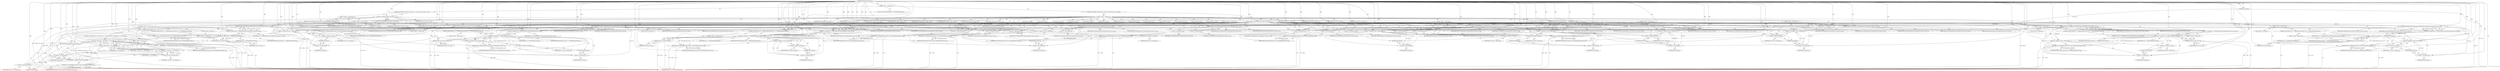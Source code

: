 digraph "TIFFReadDirEntryFloat" {  
"80151" [label = <(METHOD,TIFFReadDirEntryFloat)<SUB>959</SUB>> ]
"80152" [label = <(PARAM,TIFF *tif)<SUB>960</SUB>> ]
"80153" [label = <(PARAM,TIFFDirEntry *direntry)<SUB>960</SUB>> ]
"80154" [label = <(PARAM,float *value)<SUB>960</SUB>> ]
"80155" [label = <(BLOCK,&lt;empty&gt;,&lt;empty&gt;)<SUB>961</SUB>> ]
"80156" [label = <(LOCAL,enum TIFFReadDirEntryErr err: TIFFReadDirEntryErr)<SUB>962</SUB>> ]
"80157" [label = <(CONTROL_STRUCTURE,if (direntry-&gt;tdir_count != 1),if (direntry-&gt;tdir_count != 1))<SUB>963</SUB>> ]
"80158" [label = <(&lt;operator&gt;.notEquals,direntry-&gt;tdir_count != 1)<SUB>963</SUB>> ]
"80159" [label = <(&lt;operator&gt;.indirectFieldAccess,direntry-&gt;tdir_count)<SUB>963</SUB>> ]
"80160" [label = <(IDENTIFIER,direntry,direntry-&gt;tdir_count != 1)<SUB>963</SUB>> ]
"80161" [label = <(FIELD_IDENTIFIER,tdir_count,tdir_count)<SUB>963</SUB>> ]
"80162" [label = <(LITERAL,1,direntry-&gt;tdir_count != 1)<SUB>963</SUB>> ]
"80163" [label = <(BLOCK,&lt;empty&gt;,&lt;empty&gt;)<SUB>964</SUB>> ]
"80164" [label = <(RETURN,return (TIFFReadDirEntryErrCount);,return (TIFFReadDirEntryErrCount);)<SUB>964</SUB>> ]
"80165" [label = <(IDENTIFIER,TIFFReadDirEntryErrCount,return (TIFFReadDirEntryErrCount);)<SUB>964</SUB>> ]
"80166" [label = <(CONTROL_STRUCTURE,switch(direntry-&gt;tdir_type),switch(direntry-&gt;tdir_type))<SUB>965</SUB>> ]
"80167" [label = <(&lt;operator&gt;.indirectFieldAccess,direntry-&gt;tdir_type)<SUB>965</SUB>> ]
"80168" [label = <(IDENTIFIER,direntry,switch(direntry-&gt;tdir_type))<SUB>965</SUB>> ]
"80169" [label = <(FIELD_IDENTIFIER,tdir_type,tdir_type)<SUB>965</SUB>> ]
"80170" [label = <(BLOCK,&lt;empty&gt;,&lt;empty&gt;)<SUB>966</SUB>> ]
"80171" [label = <(JUMP_TARGET,case)<SUB>967</SUB>> ]
"80172" [label = <(IDENTIFIER,TIFF_BYTE,&lt;empty&gt;)<SUB>967</SUB>> ]
"80173" [label = <(BLOCK,&lt;empty&gt;,&lt;empty&gt;)<SUB>968</SUB>> ]
"80174" [label = <(LOCAL,uint8_t m: uint8_t)<SUB>969</SUB>> ]
"80175" [label = <(TIFFReadDirEntryCheckedByte,TIFFReadDirEntryCheckedByte(tif, direntry, &amp;m))<SUB>970</SUB>> ]
"80176" [label = <(IDENTIFIER,tif,TIFFReadDirEntryCheckedByte(tif, direntry, &amp;m))<SUB>970</SUB>> ]
"80177" [label = <(IDENTIFIER,direntry,TIFFReadDirEntryCheckedByte(tif, direntry, &amp;m))<SUB>970</SUB>> ]
"80178" [label = <(&lt;operator&gt;.addressOf,&amp;m)<SUB>970</SUB>> ]
"80179" [label = <(IDENTIFIER,m,TIFFReadDirEntryCheckedByte(tif, direntry, &amp;m))<SUB>970</SUB>> ]
"80180" [label = <(&lt;operator&gt;.assignment,*value = (float)m)<SUB>971</SUB>> ]
"80181" [label = <(&lt;operator&gt;.indirection,*value)<SUB>971</SUB>> ]
"80182" [label = <(IDENTIFIER,value,*value = (float)m)<SUB>971</SUB>> ]
"80183" [label = <(&lt;operator&gt;.cast,(float)m)<SUB>971</SUB>> ]
"80184" [label = <(UNKNOWN,float,float)<SUB>971</SUB>> ]
"80185" [label = <(IDENTIFIER,m,(float)m)<SUB>971</SUB>> ]
"80186" [label = <(RETURN,return (TIFFReadDirEntryErrOk);,return (TIFFReadDirEntryErrOk);)<SUB>972</SUB>> ]
"80187" [label = <(IDENTIFIER,TIFFReadDirEntryErrOk,return (TIFFReadDirEntryErrOk);)<SUB>972</SUB>> ]
"80188" [label = <(JUMP_TARGET,case)<SUB>974</SUB>> ]
"80189" [label = <(IDENTIFIER,TIFF_SBYTE,&lt;empty&gt;)<SUB>974</SUB>> ]
"80190" [label = <(BLOCK,&lt;empty&gt;,&lt;empty&gt;)<SUB>975</SUB>> ]
"80191" [label = <(LOCAL,int8_t m: int8_t)<SUB>976</SUB>> ]
"80192" [label = <(TIFFReadDirEntryCheckedSbyte,TIFFReadDirEntryCheckedSbyte(tif, direntry, &amp;m))<SUB>977</SUB>> ]
"80193" [label = <(IDENTIFIER,tif,TIFFReadDirEntryCheckedSbyte(tif, direntry, &amp;m))<SUB>977</SUB>> ]
"80194" [label = <(IDENTIFIER,direntry,TIFFReadDirEntryCheckedSbyte(tif, direntry, &amp;m))<SUB>977</SUB>> ]
"80195" [label = <(&lt;operator&gt;.addressOf,&amp;m)<SUB>977</SUB>> ]
"80196" [label = <(IDENTIFIER,m,TIFFReadDirEntryCheckedSbyte(tif, direntry, &amp;m))<SUB>977</SUB>> ]
"80197" [label = <(&lt;operator&gt;.assignment,*value = (float)m)<SUB>978</SUB>> ]
"80198" [label = <(&lt;operator&gt;.indirection,*value)<SUB>978</SUB>> ]
"80199" [label = <(IDENTIFIER,value,*value = (float)m)<SUB>978</SUB>> ]
"80200" [label = <(&lt;operator&gt;.cast,(float)m)<SUB>978</SUB>> ]
"80201" [label = <(UNKNOWN,float,float)<SUB>978</SUB>> ]
"80202" [label = <(IDENTIFIER,m,(float)m)<SUB>978</SUB>> ]
"80203" [label = <(RETURN,return (TIFFReadDirEntryErrOk);,return (TIFFReadDirEntryErrOk);)<SUB>979</SUB>> ]
"80204" [label = <(IDENTIFIER,TIFFReadDirEntryErrOk,return (TIFFReadDirEntryErrOk);)<SUB>979</SUB>> ]
"80205" [label = <(JUMP_TARGET,case)<SUB>981</SUB>> ]
"80206" [label = <(IDENTIFIER,TIFF_SHORT,&lt;empty&gt;)<SUB>981</SUB>> ]
"80207" [label = <(BLOCK,&lt;empty&gt;,&lt;empty&gt;)<SUB>982</SUB>> ]
"80208" [label = <(LOCAL,uint16_t m: uint16_t)<SUB>983</SUB>> ]
"80209" [label = <(TIFFReadDirEntryCheckedShort,TIFFReadDirEntryCheckedShort(tif, direntry, &amp;m))<SUB>984</SUB>> ]
"80210" [label = <(IDENTIFIER,tif,TIFFReadDirEntryCheckedShort(tif, direntry, &amp;m))<SUB>984</SUB>> ]
"80211" [label = <(IDENTIFIER,direntry,TIFFReadDirEntryCheckedShort(tif, direntry, &amp;m))<SUB>984</SUB>> ]
"80212" [label = <(&lt;operator&gt;.addressOf,&amp;m)<SUB>984</SUB>> ]
"80213" [label = <(IDENTIFIER,m,TIFFReadDirEntryCheckedShort(tif, direntry, &amp;m))<SUB>984</SUB>> ]
"80214" [label = <(&lt;operator&gt;.assignment,*value = (float)m)<SUB>985</SUB>> ]
"80215" [label = <(&lt;operator&gt;.indirection,*value)<SUB>985</SUB>> ]
"80216" [label = <(IDENTIFIER,value,*value = (float)m)<SUB>985</SUB>> ]
"80217" [label = <(&lt;operator&gt;.cast,(float)m)<SUB>985</SUB>> ]
"80218" [label = <(UNKNOWN,float,float)<SUB>985</SUB>> ]
"80219" [label = <(IDENTIFIER,m,(float)m)<SUB>985</SUB>> ]
"80220" [label = <(RETURN,return (TIFFReadDirEntryErrOk);,return (TIFFReadDirEntryErrOk);)<SUB>986</SUB>> ]
"80221" [label = <(IDENTIFIER,TIFFReadDirEntryErrOk,return (TIFFReadDirEntryErrOk);)<SUB>986</SUB>> ]
"80222" [label = <(JUMP_TARGET,case)<SUB>988</SUB>> ]
"80223" [label = <(IDENTIFIER,TIFF_SSHORT,&lt;empty&gt;)<SUB>988</SUB>> ]
"80224" [label = <(BLOCK,&lt;empty&gt;,&lt;empty&gt;)<SUB>989</SUB>> ]
"80225" [label = <(LOCAL,int16_t m: int16_t)<SUB>990</SUB>> ]
"80226" [label = <(TIFFReadDirEntryCheckedSshort,TIFFReadDirEntryCheckedSshort(tif, direntry, &amp;m))<SUB>991</SUB>> ]
"80227" [label = <(IDENTIFIER,tif,TIFFReadDirEntryCheckedSshort(tif, direntry, &amp;m))<SUB>991</SUB>> ]
"80228" [label = <(IDENTIFIER,direntry,TIFFReadDirEntryCheckedSshort(tif, direntry, &amp;m))<SUB>991</SUB>> ]
"80229" [label = <(&lt;operator&gt;.addressOf,&amp;m)<SUB>991</SUB>> ]
"80230" [label = <(IDENTIFIER,m,TIFFReadDirEntryCheckedSshort(tif, direntry, &amp;m))<SUB>991</SUB>> ]
"80231" [label = <(&lt;operator&gt;.assignment,*value = (float)m)<SUB>992</SUB>> ]
"80232" [label = <(&lt;operator&gt;.indirection,*value)<SUB>992</SUB>> ]
"80233" [label = <(IDENTIFIER,value,*value = (float)m)<SUB>992</SUB>> ]
"80234" [label = <(&lt;operator&gt;.cast,(float)m)<SUB>992</SUB>> ]
"80235" [label = <(UNKNOWN,float,float)<SUB>992</SUB>> ]
"80236" [label = <(IDENTIFIER,m,(float)m)<SUB>992</SUB>> ]
"80237" [label = <(RETURN,return (TIFFReadDirEntryErrOk);,return (TIFFReadDirEntryErrOk);)<SUB>993</SUB>> ]
"80238" [label = <(IDENTIFIER,TIFFReadDirEntryErrOk,return (TIFFReadDirEntryErrOk);)<SUB>993</SUB>> ]
"80239" [label = <(JUMP_TARGET,case)<SUB>995</SUB>> ]
"80240" [label = <(IDENTIFIER,TIFF_LONG,&lt;empty&gt;)<SUB>995</SUB>> ]
"80241" [label = <(BLOCK,&lt;empty&gt;,&lt;empty&gt;)<SUB>996</SUB>> ]
"80242" [label = <(LOCAL,uint32_t m: uint32_t)<SUB>997</SUB>> ]
"80243" [label = <(TIFFReadDirEntryCheckedLong,TIFFReadDirEntryCheckedLong(tif, direntry, &amp;m))<SUB>998</SUB>> ]
"80244" [label = <(IDENTIFIER,tif,TIFFReadDirEntryCheckedLong(tif, direntry, &amp;m))<SUB>998</SUB>> ]
"80245" [label = <(IDENTIFIER,direntry,TIFFReadDirEntryCheckedLong(tif, direntry, &amp;m))<SUB>998</SUB>> ]
"80246" [label = <(&lt;operator&gt;.addressOf,&amp;m)<SUB>998</SUB>> ]
"80247" [label = <(IDENTIFIER,m,TIFFReadDirEntryCheckedLong(tif, direntry, &amp;m))<SUB>998</SUB>> ]
"80248" [label = <(&lt;operator&gt;.assignment,*value = (float)m)<SUB>999</SUB>> ]
"80249" [label = <(&lt;operator&gt;.indirection,*value)<SUB>999</SUB>> ]
"80250" [label = <(IDENTIFIER,value,*value = (float)m)<SUB>999</SUB>> ]
"80251" [label = <(&lt;operator&gt;.cast,(float)m)<SUB>999</SUB>> ]
"80252" [label = <(UNKNOWN,float,float)<SUB>999</SUB>> ]
"80253" [label = <(IDENTIFIER,m,(float)m)<SUB>999</SUB>> ]
"80254" [label = <(RETURN,return (TIFFReadDirEntryErrOk);,return (TIFFReadDirEntryErrOk);)<SUB>1000</SUB>> ]
"80255" [label = <(IDENTIFIER,TIFFReadDirEntryErrOk,return (TIFFReadDirEntryErrOk);)<SUB>1000</SUB>> ]
"80256" [label = <(JUMP_TARGET,case)<SUB>1002</SUB>> ]
"80257" [label = <(IDENTIFIER,TIFF_SLONG,&lt;empty&gt;)<SUB>1002</SUB>> ]
"80258" [label = <(BLOCK,&lt;empty&gt;,&lt;empty&gt;)<SUB>1003</SUB>> ]
"80259" [label = <(LOCAL,int32_t m: int32_t)<SUB>1004</SUB>> ]
"80260" [label = <(TIFFReadDirEntryCheckedSlong,TIFFReadDirEntryCheckedSlong(tif, direntry, &amp;m))<SUB>1005</SUB>> ]
"80261" [label = <(IDENTIFIER,tif,TIFFReadDirEntryCheckedSlong(tif, direntry, &amp;m))<SUB>1005</SUB>> ]
"80262" [label = <(IDENTIFIER,direntry,TIFFReadDirEntryCheckedSlong(tif, direntry, &amp;m))<SUB>1005</SUB>> ]
"80263" [label = <(&lt;operator&gt;.addressOf,&amp;m)<SUB>1005</SUB>> ]
"80264" [label = <(IDENTIFIER,m,TIFFReadDirEntryCheckedSlong(tif, direntry, &amp;m))<SUB>1005</SUB>> ]
"80265" [label = <(&lt;operator&gt;.assignment,*value = (float)m)<SUB>1006</SUB>> ]
"80266" [label = <(&lt;operator&gt;.indirection,*value)<SUB>1006</SUB>> ]
"80267" [label = <(IDENTIFIER,value,*value = (float)m)<SUB>1006</SUB>> ]
"80268" [label = <(&lt;operator&gt;.cast,(float)m)<SUB>1006</SUB>> ]
"80269" [label = <(UNKNOWN,float,float)<SUB>1006</SUB>> ]
"80270" [label = <(IDENTIFIER,m,(float)m)<SUB>1006</SUB>> ]
"80271" [label = <(RETURN,return (TIFFReadDirEntryErrOk);,return (TIFFReadDirEntryErrOk);)<SUB>1007</SUB>> ]
"80272" [label = <(IDENTIFIER,TIFFReadDirEntryErrOk,return (TIFFReadDirEntryErrOk);)<SUB>1007</SUB>> ]
"80273" [label = <(JUMP_TARGET,case)<SUB>1009</SUB>> ]
"80274" [label = <(IDENTIFIER,TIFF_LONG8,&lt;empty&gt;)<SUB>1009</SUB>> ]
"80275" [label = <(BLOCK,&lt;empty&gt;,&lt;empty&gt;)<SUB>1010</SUB>> ]
"80276" [label = <(LOCAL,uint64_t m: uint64_t)<SUB>1011</SUB>> ]
"80277" [label = <(&lt;operator&gt;.assignment,err = TIFFReadDirEntryCheckedLong8(tif, direntry, &amp;m))<SUB>1012</SUB>> ]
"80278" [label = <(IDENTIFIER,err,err = TIFFReadDirEntryCheckedLong8(tif, direntry, &amp;m))<SUB>1012</SUB>> ]
"80279" [label = <(TIFFReadDirEntryCheckedLong8,TIFFReadDirEntryCheckedLong8(tif, direntry, &amp;m))<SUB>1012</SUB>> ]
"80280" [label = <(IDENTIFIER,tif,TIFFReadDirEntryCheckedLong8(tif, direntry, &amp;m))<SUB>1012</SUB>> ]
"80281" [label = <(IDENTIFIER,direntry,TIFFReadDirEntryCheckedLong8(tif, direntry, &amp;m))<SUB>1012</SUB>> ]
"80282" [label = <(&lt;operator&gt;.addressOf,&amp;m)<SUB>1012</SUB>> ]
"80283" [label = <(IDENTIFIER,m,TIFFReadDirEntryCheckedLong8(tif, direntry, &amp;m))<SUB>1012</SUB>> ]
"80284" [label = <(CONTROL_STRUCTURE,if (err != TIFFReadDirEntryErrOk),if (err != TIFFReadDirEntryErrOk))<SUB>1013</SUB>> ]
"80285" [label = <(&lt;operator&gt;.notEquals,err != TIFFReadDirEntryErrOk)<SUB>1013</SUB>> ]
"80286" [label = <(IDENTIFIER,err,err != TIFFReadDirEntryErrOk)<SUB>1013</SUB>> ]
"80287" [label = <(IDENTIFIER,TIFFReadDirEntryErrOk,err != TIFFReadDirEntryErrOk)<SUB>1013</SUB>> ]
"80288" [label = <(BLOCK,&lt;empty&gt;,&lt;empty&gt;)<SUB>1014</SUB>> ]
"80289" [label = <(RETURN,return (err);,return (err);)<SUB>1014</SUB>> ]
"80290" [label = <(IDENTIFIER,err,return (err);)<SUB>1014</SUB>> ]
"80291" [label = <(&lt;operator&gt;.assignment,*value = (float)m)<SUB>1023</SUB>> ]
"80292" [label = <(&lt;operator&gt;.indirection,*value)<SUB>1023</SUB>> ]
"80293" [label = <(IDENTIFIER,value,*value = (float)m)<SUB>1023</SUB>> ]
"80294" [label = <(&lt;operator&gt;.cast,(float)m)<SUB>1023</SUB>> ]
"80295" [label = <(UNKNOWN,float,float)<SUB>1023</SUB>> ]
"80296" [label = <(IDENTIFIER,m,(float)m)<SUB>1023</SUB>> ]
"80297" [label = <(RETURN,return (TIFFReadDirEntryErrOk);,return (TIFFReadDirEntryErrOk);)<SUB>1025</SUB>> ]
"80298" [label = <(IDENTIFIER,TIFFReadDirEntryErrOk,return (TIFFReadDirEntryErrOk);)<SUB>1025</SUB>> ]
"80299" [label = <(JUMP_TARGET,case)<SUB>1027</SUB>> ]
"80300" [label = <(IDENTIFIER,TIFF_SLONG8,&lt;empty&gt;)<SUB>1027</SUB>> ]
"80301" [label = <(BLOCK,&lt;empty&gt;,&lt;empty&gt;)<SUB>1028</SUB>> ]
"80302" [label = <(LOCAL,int64_t m: int64_t)<SUB>1029</SUB>> ]
"80303" [label = <(&lt;operator&gt;.assignment,err = TIFFReadDirEntryCheckedSlong8(tif, direntry, &amp;m))<SUB>1030</SUB>> ]
"80304" [label = <(IDENTIFIER,err,err = TIFFReadDirEntryCheckedSlong8(tif, direntry, &amp;m))<SUB>1030</SUB>> ]
"80305" [label = <(TIFFReadDirEntryCheckedSlong8,TIFFReadDirEntryCheckedSlong8(tif, direntry, &amp;m))<SUB>1030</SUB>> ]
"80306" [label = <(IDENTIFIER,tif,TIFFReadDirEntryCheckedSlong8(tif, direntry, &amp;m))<SUB>1030</SUB>> ]
"80307" [label = <(IDENTIFIER,direntry,TIFFReadDirEntryCheckedSlong8(tif, direntry, &amp;m))<SUB>1030</SUB>> ]
"80308" [label = <(&lt;operator&gt;.addressOf,&amp;m)<SUB>1030</SUB>> ]
"80309" [label = <(IDENTIFIER,m,TIFFReadDirEntryCheckedSlong8(tif, direntry, &amp;m))<SUB>1030</SUB>> ]
"80310" [label = <(CONTROL_STRUCTURE,if (err != TIFFReadDirEntryErrOk),if (err != TIFFReadDirEntryErrOk))<SUB>1031</SUB>> ]
"80311" [label = <(&lt;operator&gt;.notEquals,err != TIFFReadDirEntryErrOk)<SUB>1031</SUB>> ]
"80312" [label = <(IDENTIFIER,err,err != TIFFReadDirEntryErrOk)<SUB>1031</SUB>> ]
"80313" [label = <(IDENTIFIER,TIFFReadDirEntryErrOk,err != TIFFReadDirEntryErrOk)<SUB>1031</SUB>> ]
"80314" [label = <(BLOCK,&lt;empty&gt;,&lt;empty&gt;)<SUB>1032</SUB>> ]
"80315" [label = <(RETURN,return (err);,return (err);)<SUB>1032</SUB>> ]
"80316" [label = <(IDENTIFIER,err,return (err);)<SUB>1032</SUB>> ]
"80317" [label = <(&lt;operator&gt;.assignment,*value = (float)m)<SUB>1033</SUB>> ]
"80318" [label = <(&lt;operator&gt;.indirection,*value)<SUB>1033</SUB>> ]
"80319" [label = <(IDENTIFIER,value,*value = (float)m)<SUB>1033</SUB>> ]
"80320" [label = <(&lt;operator&gt;.cast,(float)m)<SUB>1033</SUB>> ]
"80321" [label = <(UNKNOWN,float,float)<SUB>1033</SUB>> ]
"80322" [label = <(IDENTIFIER,m,(float)m)<SUB>1033</SUB>> ]
"80323" [label = <(RETURN,return (TIFFReadDirEntryErrOk);,return (TIFFReadDirEntryErrOk);)<SUB>1034</SUB>> ]
"80324" [label = <(IDENTIFIER,TIFFReadDirEntryErrOk,return (TIFFReadDirEntryErrOk);)<SUB>1034</SUB>> ]
"80325" [label = <(JUMP_TARGET,case)<SUB>1036</SUB>> ]
"80326" [label = <(IDENTIFIER,TIFF_RATIONAL,&lt;empty&gt;)<SUB>1036</SUB>> ]
"80327" [label = <(BLOCK,&lt;empty&gt;,&lt;empty&gt;)<SUB>1037</SUB>> ]
"80328" [label = <(LOCAL,double m: double)<SUB>1038</SUB>> ]
"80329" [label = <(&lt;operator&gt;.assignment,err = TIFFReadDirEntryCheckedRational(tif, direntry, &amp;m))<SUB>1039</SUB>> ]
"80330" [label = <(IDENTIFIER,err,err = TIFFReadDirEntryCheckedRational(tif, direntry, &amp;m))<SUB>1039</SUB>> ]
"80331" [label = <(TIFFReadDirEntryCheckedRational,TIFFReadDirEntryCheckedRational(tif, direntry, &amp;m))<SUB>1039</SUB>> ]
"80332" [label = <(IDENTIFIER,tif,TIFFReadDirEntryCheckedRational(tif, direntry, &amp;m))<SUB>1039</SUB>> ]
"80333" [label = <(IDENTIFIER,direntry,TIFFReadDirEntryCheckedRational(tif, direntry, &amp;m))<SUB>1039</SUB>> ]
"80334" [label = <(&lt;operator&gt;.addressOf,&amp;m)<SUB>1039</SUB>> ]
"80335" [label = <(IDENTIFIER,m,TIFFReadDirEntryCheckedRational(tif, direntry, &amp;m))<SUB>1039</SUB>> ]
"80336" [label = <(CONTROL_STRUCTURE,if (err != TIFFReadDirEntryErrOk),if (err != TIFFReadDirEntryErrOk))<SUB>1040</SUB>> ]
"80337" [label = <(&lt;operator&gt;.notEquals,err != TIFFReadDirEntryErrOk)<SUB>1040</SUB>> ]
"80338" [label = <(IDENTIFIER,err,err != TIFFReadDirEntryErrOk)<SUB>1040</SUB>> ]
"80339" [label = <(IDENTIFIER,TIFFReadDirEntryErrOk,err != TIFFReadDirEntryErrOk)<SUB>1040</SUB>> ]
"80340" [label = <(BLOCK,&lt;empty&gt;,&lt;empty&gt;)<SUB>1041</SUB>> ]
"80341" [label = <(RETURN,return (err);,return (err);)<SUB>1041</SUB>> ]
"80342" [label = <(IDENTIFIER,err,return (err);)<SUB>1041</SUB>> ]
"80343" [label = <(&lt;operator&gt;.assignment,*value = (float)m)<SUB>1042</SUB>> ]
"80344" [label = <(&lt;operator&gt;.indirection,*value)<SUB>1042</SUB>> ]
"80345" [label = <(IDENTIFIER,value,*value = (float)m)<SUB>1042</SUB>> ]
"80346" [label = <(&lt;operator&gt;.cast,(float)m)<SUB>1042</SUB>> ]
"80347" [label = <(UNKNOWN,float,float)<SUB>1042</SUB>> ]
"80348" [label = <(IDENTIFIER,m,(float)m)<SUB>1042</SUB>> ]
"80349" [label = <(RETURN,return (TIFFReadDirEntryErrOk);,return (TIFFReadDirEntryErrOk);)<SUB>1043</SUB>> ]
"80350" [label = <(IDENTIFIER,TIFFReadDirEntryErrOk,return (TIFFReadDirEntryErrOk);)<SUB>1043</SUB>> ]
"80351" [label = <(JUMP_TARGET,case)<SUB>1045</SUB>> ]
"80352" [label = <(IDENTIFIER,TIFF_SRATIONAL,&lt;empty&gt;)<SUB>1045</SUB>> ]
"80353" [label = <(BLOCK,&lt;empty&gt;,&lt;empty&gt;)<SUB>1046</SUB>> ]
"80354" [label = <(LOCAL,double m: double)<SUB>1047</SUB>> ]
"80355" [label = <(&lt;operator&gt;.assignment,err = TIFFReadDirEntryCheckedSrational(tif, direntry, &amp;m))<SUB>1048</SUB>> ]
"80356" [label = <(IDENTIFIER,err,err = TIFFReadDirEntryCheckedSrational(tif, direntry, &amp;m))<SUB>1048</SUB>> ]
"80357" [label = <(TIFFReadDirEntryCheckedSrational,TIFFReadDirEntryCheckedSrational(tif, direntry, &amp;m))<SUB>1048</SUB>> ]
"80358" [label = <(IDENTIFIER,tif,TIFFReadDirEntryCheckedSrational(tif, direntry, &amp;m))<SUB>1048</SUB>> ]
"80359" [label = <(IDENTIFIER,direntry,TIFFReadDirEntryCheckedSrational(tif, direntry, &amp;m))<SUB>1048</SUB>> ]
"80360" [label = <(&lt;operator&gt;.addressOf,&amp;m)<SUB>1048</SUB>> ]
"80361" [label = <(IDENTIFIER,m,TIFFReadDirEntryCheckedSrational(tif, direntry, &amp;m))<SUB>1048</SUB>> ]
"80362" [label = <(CONTROL_STRUCTURE,if (err != TIFFReadDirEntryErrOk),if (err != TIFFReadDirEntryErrOk))<SUB>1049</SUB>> ]
"80363" [label = <(&lt;operator&gt;.notEquals,err != TIFFReadDirEntryErrOk)<SUB>1049</SUB>> ]
"80364" [label = <(IDENTIFIER,err,err != TIFFReadDirEntryErrOk)<SUB>1049</SUB>> ]
"80365" [label = <(IDENTIFIER,TIFFReadDirEntryErrOk,err != TIFFReadDirEntryErrOk)<SUB>1049</SUB>> ]
"80366" [label = <(BLOCK,&lt;empty&gt;,&lt;empty&gt;)<SUB>1050</SUB>> ]
"80367" [label = <(RETURN,return (err);,return (err);)<SUB>1050</SUB>> ]
"80368" [label = <(IDENTIFIER,err,return (err);)<SUB>1050</SUB>> ]
"80369" [label = <(&lt;operator&gt;.assignment,*value = (float)m)<SUB>1051</SUB>> ]
"80370" [label = <(&lt;operator&gt;.indirection,*value)<SUB>1051</SUB>> ]
"80371" [label = <(IDENTIFIER,value,*value = (float)m)<SUB>1051</SUB>> ]
"80372" [label = <(&lt;operator&gt;.cast,(float)m)<SUB>1051</SUB>> ]
"80373" [label = <(UNKNOWN,float,float)<SUB>1051</SUB>> ]
"80374" [label = <(IDENTIFIER,m,(float)m)<SUB>1051</SUB>> ]
"80375" [label = <(RETURN,return (TIFFReadDirEntryErrOk);,return (TIFFReadDirEntryErrOk);)<SUB>1052</SUB>> ]
"80376" [label = <(IDENTIFIER,TIFFReadDirEntryErrOk,return (TIFFReadDirEntryErrOk);)<SUB>1052</SUB>> ]
"80377" [label = <(JUMP_TARGET,case)<SUB>1054</SUB>> ]
"80378" [label = <(IDENTIFIER,TIFF_FLOAT,&lt;empty&gt;)<SUB>1054</SUB>> ]
"80379" [label = <(TIFFReadDirEntryCheckedFloat,TIFFReadDirEntryCheckedFloat(tif, direntry, value))<SUB>1055</SUB>> ]
"80380" [label = <(IDENTIFIER,tif,TIFFReadDirEntryCheckedFloat(tif, direntry, value))<SUB>1055</SUB>> ]
"80381" [label = <(IDENTIFIER,direntry,TIFFReadDirEntryCheckedFloat(tif, direntry, value))<SUB>1055</SUB>> ]
"80382" [label = <(IDENTIFIER,value,TIFFReadDirEntryCheckedFloat(tif, direntry, value))<SUB>1055</SUB>> ]
"80383" [label = <(RETURN,return (TIFFReadDirEntryErrOk);,return (TIFFReadDirEntryErrOk);)<SUB>1056</SUB>> ]
"80384" [label = <(IDENTIFIER,TIFFReadDirEntryErrOk,return (TIFFReadDirEntryErrOk);)<SUB>1056</SUB>> ]
"80385" [label = <(JUMP_TARGET,case)<SUB>1057</SUB>> ]
"80386" [label = <(IDENTIFIER,TIFF_DOUBLE,&lt;empty&gt;)<SUB>1057</SUB>> ]
"80387" [label = <(BLOCK,&lt;empty&gt;,&lt;empty&gt;)<SUB>1058</SUB>> ]
"80388" [label = <(LOCAL,double m: double)<SUB>1059</SUB>> ]
"80389" [label = <(&lt;operator&gt;.assignment,err = TIFFReadDirEntryCheckedDouble(tif, direntry, &amp;m))<SUB>1060</SUB>> ]
"80390" [label = <(IDENTIFIER,err,err = TIFFReadDirEntryCheckedDouble(tif, direntry, &amp;m))<SUB>1060</SUB>> ]
"80391" [label = <(TIFFReadDirEntryCheckedDouble,TIFFReadDirEntryCheckedDouble(tif, direntry, &amp;m))<SUB>1060</SUB>> ]
"80392" [label = <(IDENTIFIER,tif,TIFFReadDirEntryCheckedDouble(tif, direntry, &amp;m))<SUB>1060</SUB>> ]
"80393" [label = <(IDENTIFIER,direntry,TIFFReadDirEntryCheckedDouble(tif, direntry, &amp;m))<SUB>1060</SUB>> ]
"80394" [label = <(&lt;operator&gt;.addressOf,&amp;m)<SUB>1060</SUB>> ]
"80395" [label = <(IDENTIFIER,m,TIFFReadDirEntryCheckedDouble(tif, direntry, &amp;m))<SUB>1060</SUB>> ]
"80396" [label = <(CONTROL_STRUCTURE,if (err != TIFFReadDirEntryErrOk),if (err != TIFFReadDirEntryErrOk))<SUB>1061</SUB>> ]
"80397" [label = <(&lt;operator&gt;.notEquals,err != TIFFReadDirEntryErrOk)<SUB>1061</SUB>> ]
"80398" [label = <(IDENTIFIER,err,err != TIFFReadDirEntryErrOk)<SUB>1061</SUB>> ]
"80399" [label = <(IDENTIFIER,TIFFReadDirEntryErrOk,err != TIFFReadDirEntryErrOk)<SUB>1061</SUB>> ]
"80400" [label = <(BLOCK,&lt;empty&gt;,&lt;empty&gt;)<SUB>1062</SUB>> ]
"80401" [label = <(RETURN,return (err);,return (err);)<SUB>1062</SUB>> ]
"80402" [label = <(IDENTIFIER,err,return (err);)<SUB>1062</SUB>> ]
"80403" [label = <(CONTROL_STRUCTURE,if ((m &gt; FLT_MAX) || (m &lt; -FLT_MAX)),if ((m &gt; FLT_MAX) || (m &lt; -FLT_MAX)))<SUB>1063</SUB>> ]
"80404" [label = <(&lt;operator&gt;.logicalOr,(m &gt; FLT_MAX) || (m &lt; -FLT_MAX))<SUB>1063</SUB>> ]
"80405" [label = <(&lt;operator&gt;.greaterThan,m &gt; FLT_MAX)<SUB>1063</SUB>> ]
"80406" [label = <(IDENTIFIER,m,m &gt; FLT_MAX)<SUB>1063</SUB>> ]
"80407" [label = <(IDENTIFIER,__FLT_MAX__,m &gt; FLT_MAX)<SUB>1063</SUB>> ]
"80408" [label = <(&lt;operator&gt;.lessThan,m &lt; -FLT_MAX)<SUB>1063</SUB>> ]
"80409" [label = <(IDENTIFIER,m,m &lt; -FLT_MAX)<SUB>1063</SUB>> ]
"80410" [label = <(&lt;operator&gt;.minus,-FLT_MAX)<SUB>1063</SUB>> ]
"80411" [label = <(IDENTIFIER,__FLT_MAX__,-FLT_MAX)<SUB>1063</SUB>> ]
"80412" [label = <(BLOCK,&lt;empty&gt;,&lt;empty&gt;)<SUB>1064</SUB>> ]
"80413" [label = <(RETURN,return (TIFFReadDirEntryErrRange);,return (TIFFReadDirEntryErrRange);)<SUB>1064</SUB>> ]
"80414" [label = <(IDENTIFIER,TIFFReadDirEntryErrRange,return (TIFFReadDirEntryErrRange);)<SUB>1064</SUB>> ]
"80415" [label = <(&lt;operator&gt;.assignment,*value = (float)m)<SUB>1065</SUB>> ]
"80416" [label = <(&lt;operator&gt;.indirection,*value)<SUB>1065</SUB>> ]
"80417" [label = <(IDENTIFIER,value,*value = (float)m)<SUB>1065</SUB>> ]
"80418" [label = <(&lt;operator&gt;.cast,(float)m)<SUB>1065</SUB>> ]
"80419" [label = <(UNKNOWN,float,float)<SUB>1065</SUB>> ]
"80420" [label = <(IDENTIFIER,m,(float)m)<SUB>1065</SUB>> ]
"80421" [label = <(RETURN,return (TIFFReadDirEntryErrOk);,return (TIFFReadDirEntryErrOk);)<SUB>1066</SUB>> ]
"80422" [label = <(IDENTIFIER,TIFFReadDirEntryErrOk,return (TIFFReadDirEntryErrOk);)<SUB>1066</SUB>> ]
"80423" [label = <(JUMP_TARGET,default)<SUB>1068</SUB>> ]
"80424" [label = <(RETURN,return (TIFFReadDirEntryErrType);,return (TIFFReadDirEntryErrType);)<SUB>1069</SUB>> ]
"80425" [label = <(IDENTIFIER,TIFFReadDirEntryErrType,return (TIFFReadDirEntryErrType);)<SUB>1069</SUB>> ]
"80426" [label = <(METHOD_RETURN,enum TIFFReadDirEntryErr)<SUB>959</SUB>> ]
  "80151" -> "80152"  [ label = "AST: "] 
  "80151" -> "80153"  [ label = "AST: "] 
  "80151" -> "80154"  [ label = "AST: "] 
  "80151" -> "80155"  [ label = "AST: "] 
  "80151" -> "80426"  [ label = "AST: "] 
  "80155" -> "80156"  [ label = "AST: "] 
  "80155" -> "80157"  [ label = "AST: "] 
  "80155" -> "80166"  [ label = "AST: "] 
  "80157" -> "80158"  [ label = "AST: "] 
  "80157" -> "80163"  [ label = "AST: "] 
  "80158" -> "80159"  [ label = "AST: "] 
  "80158" -> "80162"  [ label = "AST: "] 
  "80159" -> "80160"  [ label = "AST: "] 
  "80159" -> "80161"  [ label = "AST: "] 
  "80163" -> "80164"  [ label = "AST: "] 
  "80164" -> "80165"  [ label = "AST: "] 
  "80166" -> "80167"  [ label = "AST: "] 
  "80166" -> "80170"  [ label = "AST: "] 
  "80167" -> "80168"  [ label = "AST: "] 
  "80167" -> "80169"  [ label = "AST: "] 
  "80170" -> "80171"  [ label = "AST: "] 
  "80170" -> "80172"  [ label = "AST: "] 
  "80170" -> "80173"  [ label = "AST: "] 
  "80170" -> "80188"  [ label = "AST: "] 
  "80170" -> "80189"  [ label = "AST: "] 
  "80170" -> "80190"  [ label = "AST: "] 
  "80170" -> "80205"  [ label = "AST: "] 
  "80170" -> "80206"  [ label = "AST: "] 
  "80170" -> "80207"  [ label = "AST: "] 
  "80170" -> "80222"  [ label = "AST: "] 
  "80170" -> "80223"  [ label = "AST: "] 
  "80170" -> "80224"  [ label = "AST: "] 
  "80170" -> "80239"  [ label = "AST: "] 
  "80170" -> "80240"  [ label = "AST: "] 
  "80170" -> "80241"  [ label = "AST: "] 
  "80170" -> "80256"  [ label = "AST: "] 
  "80170" -> "80257"  [ label = "AST: "] 
  "80170" -> "80258"  [ label = "AST: "] 
  "80170" -> "80273"  [ label = "AST: "] 
  "80170" -> "80274"  [ label = "AST: "] 
  "80170" -> "80275"  [ label = "AST: "] 
  "80170" -> "80299"  [ label = "AST: "] 
  "80170" -> "80300"  [ label = "AST: "] 
  "80170" -> "80301"  [ label = "AST: "] 
  "80170" -> "80325"  [ label = "AST: "] 
  "80170" -> "80326"  [ label = "AST: "] 
  "80170" -> "80327"  [ label = "AST: "] 
  "80170" -> "80351"  [ label = "AST: "] 
  "80170" -> "80352"  [ label = "AST: "] 
  "80170" -> "80353"  [ label = "AST: "] 
  "80170" -> "80377"  [ label = "AST: "] 
  "80170" -> "80378"  [ label = "AST: "] 
  "80170" -> "80379"  [ label = "AST: "] 
  "80170" -> "80383"  [ label = "AST: "] 
  "80170" -> "80385"  [ label = "AST: "] 
  "80170" -> "80386"  [ label = "AST: "] 
  "80170" -> "80387"  [ label = "AST: "] 
  "80170" -> "80423"  [ label = "AST: "] 
  "80170" -> "80424"  [ label = "AST: "] 
  "80173" -> "80174"  [ label = "AST: "] 
  "80173" -> "80175"  [ label = "AST: "] 
  "80173" -> "80180"  [ label = "AST: "] 
  "80173" -> "80186"  [ label = "AST: "] 
  "80175" -> "80176"  [ label = "AST: "] 
  "80175" -> "80177"  [ label = "AST: "] 
  "80175" -> "80178"  [ label = "AST: "] 
  "80178" -> "80179"  [ label = "AST: "] 
  "80180" -> "80181"  [ label = "AST: "] 
  "80180" -> "80183"  [ label = "AST: "] 
  "80181" -> "80182"  [ label = "AST: "] 
  "80183" -> "80184"  [ label = "AST: "] 
  "80183" -> "80185"  [ label = "AST: "] 
  "80186" -> "80187"  [ label = "AST: "] 
  "80190" -> "80191"  [ label = "AST: "] 
  "80190" -> "80192"  [ label = "AST: "] 
  "80190" -> "80197"  [ label = "AST: "] 
  "80190" -> "80203"  [ label = "AST: "] 
  "80192" -> "80193"  [ label = "AST: "] 
  "80192" -> "80194"  [ label = "AST: "] 
  "80192" -> "80195"  [ label = "AST: "] 
  "80195" -> "80196"  [ label = "AST: "] 
  "80197" -> "80198"  [ label = "AST: "] 
  "80197" -> "80200"  [ label = "AST: "] 
  "80198" -> "80199"  [ label = "AST: "] 
  "80200" -> "80201"  [ label = "AST: "] 
  "80200" -> "80202"  [ label = "AST: "] 
  "80203" -> "80204"  [ label = "AST: "] 
  "80207" -> "80208"  [ label = "AST: "] 
  "80207" -> "80209"  [ label = "AST: "] 
  "80207" -> "80214"  [ label = "AST: "] 
  "80207" -> "80220"  [ label = "AST: "] 
  "80209" -> "80210"  [ label = "AST: "] 
  "80209" -> "80211"  [ label = "AST: "] 
  "80209" -> "80212"  [ label = "AST: "] 
  "80212" -> "80213"  [ label = "AST: "] 
  "80214" -> "80215"  [ label = "AST: "] 
  "80214" -> "80217"  [ label = "AST: "] 
  "80215" -> "80216"  [ label = "AST: "] 
  "80217" -> "80218"  [ label = "AST: "] 
  "80217" -> "80219"  [ label = "AST: "] 
  "80220" -> "80221"  [ label = "AST: "] 
  "80224" -> "80225"  [ label = "AST: "] 
  "80224" -> "80226"  [ label = "AST: "] 
  "80224" -> "80231"  [ label = "AST: "] 
  "80224" -> "80237"  [ label = "AST: "] 
  "80226" -> "80227"  [ label = "AST: "] 
  "80226" -> "80228"  [ label = "AST: "] 
  "80226" -> "80229"  [ label = "AST: "] 
  "80229" -> "80230"  [ label = "AST: "] 
  "80231" -> "80232"  [ label = "AST: "] 
  "80231" -> "80234"  [ label = "AST: "] 
  "80232" -> "80233"  [ label = "AST: "] 
  "80234" -> "80235"  [ label = "AST: "] 
  "80234" -> "80236"  [ label = "AST: "] 
  "80237" -> "80238"  [ label = "AST: "] 
  "80241" -> "80242"  [ label = "AST: "] 
  "80241" -> "80243"  [ label = "AST: "] 
  "80241" -> "80248"  [ label = "AST: "] 
  "80241" -> "80254"  [ label = "AST: "] 
  "80243" -> "80244"  [ label = "AST: "] 
  "80243" -> "80245"  [ label = "AST: "] 
  "80243" -> "80246"  [ label = "AST: "] 
  "80246" -> "80247"  [ label = "AST: "] 
  "80248" -> "80249"  [ label = "AST: "] 
  "80248" -> "80251"  [ label = "AST: "] 
  "80249" -> "80250"  [ label = "AST: "] 
  "80251" -> "80252"  [ label = "AST: "] 
  "80251" -> "80253"  [ label = "AST: "] 
  "80254" -> "80255"  [ label = "AST: "] 
  "80258" -> "80259"  [ label = "AST: "] 
  "80258" -> "80260"  [ label = "AST: "] 
  "80258" -> "80265"  [ label = "AST: "] 
  "80258" -> "80271"  [ label = "AST: "] 
  "80260" -> "80261"  [ label = "AST: "] 
  "80260" -> "80262"  [ label = "AST: "] 
  "80260" -> "80263"  [ label = "AST: "] 
  "80263" -> "80264"  [ label = "AST: "] 
  "80265" -> "80266"  [ label = "AST: "] 
  "80265" -> "80268"  [ label = "AST: "] 
  "80266" -> "80267"  [ label = "AST: "] 
  "80268" -> "80269"  [ label = "AST: "] 
  "80268" -> "80270"  [ label = "AST: "] 
  "80271" -> "80272"  [ label = "AST: "] 
  "80275" -> "80276"  [ label = "AST: "] 
  "80275" -> "80277"  [ label = "AST: "] 
  "80275" -> "80284"  [ label = "AST: "] 
  "80275" -> "80291"  [ label = "AST: "] 
  "80275" -> "80297"  [ label = "AST: "] 
  "80277" -> "80278"  [ label = "AST: "] 
  "80277" -> "80279"  [ label = "AST: "] 
  "80279" -> "80280"  [ label = "AST: "] 
  "80279" -> "80281"  [ label = "AST: "] 
  "80279" -> "80282"  [ label = "AST: "] 
  "80282" -> "80283"  [ label = "AST: "] 
  "80284" -> "80285"  [ label = "AST: "] 
  "80284" -> "80288"  [ label = "AST: "] 
  "80285" -> "80286"  [ label = "AST: "] 
  "80285" -> "80287"  [ label = "AST: "] 
  "80288" -> "80289"  [ label = "AST: "] 
  "80289" -> "80290"  [ label = "AST: "] 
  "80291" -> "80292"  [ label = "AST: "] 
  "80291" -> "80294"  [ label = "AST: "] 
  "80292" -> "80293"  [ label = "AST: "] 
  "80294" -> "80295"  [ label = "AST: "] 
  "80294" -> "80296"  [ label = "AST: "] 
  "80297" -> "80298"  [ label = "AST: "] 
  "80301" -> "80302"  [ label = "AST: "] 
  "80301" -> "80303"  [ label = "AST: "] 
  "80301" -> "80310"  [ label = "AST: "] 
  "80301" -> "80317"  [ label = "AST: "] 
  "80301" -> "80323"  [ label = "AST: "] 
  "80303" -> "80304"  [ label = "AST: "] 
  "80303" -> "80305"  [ label = "AST: "] 
  "80305" -> "80306"  [ label = "AST: "] 
  "80305" -> "80307"  [ label = "AST: "] 
  "80305" -> "80308"  [ label = "AST: "] 
  "80308" -> "80309"  [ label = "AST: "] 
  "80310" -> "80311"  [ label = "AST: "] 
  "80310" -> "80314"  [ label = "AST: "] 
  "80311" -> "80312"  [ label = "AST: "] 
  "80311" -> "80313"  [ label = "AST: "] 
  "80314" -> "80315"  [ label = "AST: "] 
  "80315" -> "80316"  [ label = "AST: "] 
  "80317" -> "80318"  [ label = "AST: "] 
  "80317" -> "80320"  [ label = "AST: "] 
  "80318" -> "80319"  [ label = "AST: "] 
  "80320" -> "80321"  [ label = "AST: "] 
  "80320" -> "80322"  [ label = "AST: "] 
  "80323" -> "80324"  [ label = "AST: "] 
  "80327" -> "80328"  [ label = "AST: "] 
  "80327" -> "80329"  [ label = "AST: "] 
  "80327" -> "80336"  [ label = "AST: "] 
  "80327" -> "80343"  [ label = "AST: "] 
  "80327" -> "80349"  [ label = "AST: "] 
  "80329" -> "80330"  [ label = "AST: "] 
  "80329" -> "80331"  [ label = "AST: "] 
  "80331" -> "80332"  [ label = "AST: "] 
  "80331" -> "80333"  [ label = "AST: "] 
  "80331" -> "80334"  [ label = "AST: "] 
  "80334" -> "80335"  [ label = "AST: "] 
  "80336" -> "80337"  [ label = "AST: "] 
  "80336" -> "80340"  [ label = "AST: "] 
  "80337" -> "80338"  [ label = "AST: "] 
  "80337" -> "80339"  [ label = "AST: "] 
  "80340" -> "80341"  [ label = "AST: "] 
  "80341" -> "80342"  [ label = "AST: "] 
  "80343" -> "80344"  [ label = "AST: "] 
  "80343" -> "80346"  [ label = "AST: "] 
  "80344" -> "80345"  [ label = "AST: "] 
  "80346" -> "80347"  [ label = "AST: "] 
  "80346" -> "80348"  [ label = "AST: "] 
  "80349" -> "80350"  [ label = "AST: "] 
  "80353" -> "80354"  [ label = "AST: "] 
  "80353" -> "80355"  [ label = "AST: "] 
  "80353" -> "80362"  [ label = "AST: "] 
  "80353" -> "80369"  [ label = "AST: "] 
  "80353" -> "80375"  [ label = "AST: "] 
  "80355" -> "80356"  [ label = "AST: "] 
  "80355" -> "80357"  [ label = "AST: "] 
  "80357" -> "80358"  [ label = "AST: "] 
  "80357" -> "80359"  [ label = "AST: "] 
  "80357" -> "80360"  [ label = "AST: "] 
  "80360" -> "80361"  [ label = "AST: "] 
  "80362" -> "80363"  [ label = "AST: "] 
  "80362" -> "80366"  [ label = "AST: "] 
  "80363" -> "80364"  [ label = "AST: "] 
  "80363" -> "80365"  [ label = "AST: "] 
  "80366" -> "80367"  [ label = "AST: "] 
  "80367" -> "80368"  [ label = "AST: "] 
  "80369" -> "80370"  [ label = "AST: "] 
  "80369" -> "80372"  [ label = "AST: "] 
  "80370" -> "80371"  [ label = "AST: "] 
  "80372" -> "80373"  [ label = "AST: "] 
  "80372" -> "80374"  [ label = "AST: "] 
  "80375" -> "80376"  [ label = "AST: "] 
  "80379" -> "80380"  [ label = "AST: "] 
  "80379" -> "80381"  [ label = "AST: "] 
  "80379" -> "80382"  [ label = "AST: "] 
  "80383" -> "80384"  [ label = "AST: "] 
  "80387" -> "80388"  [ label = "AST: "] 
  "80387" -> "80389"  [ label = "AST: "] 
  "80387" -> "80396"  [ label = "AST: "] 
  "80387" -> "80403"  [ label = "AST: "] 
  "80387" -> "80415"  [ label = "AST: "] 
  "80387" -> "80421"  [ label = "AST: "] 
  "80389" -> "80390"  [ label = "AST: "] 
  "80389" -> "80391"  [ label = "AST: "] 
  "80391" -> "80392"  [ label = "AST: "] 
  "80391" -> "80393"  [ label = "AST: "] 
  "80391" -> "80394"  [ label = "AST: "] 
  "80394" -> "80395"  [ label = "AST: "] 
  "80396" -> "80397"  [ label = "AST: "] 
  "80396" -> "80400"  [ label = "AST: "] 
  "80397" -> "80398"  [ label = "AST: "] 
  "80397" -> "80399"  [ label = "AST: "] 
  "80400" -> "80401"  [ label = "AST: "] 
  "80401" -> "80402"  [ label = "AST: "] 
  "80403" -> "80404"  [ label = "AST: "] 
  "80403" -> "80412"  [ label = "AST: "] 
  "80404" -> "80405"  [ label = "AST: "] 
  "80404" -> "80408"  [ label = "AST: "] 
  "80405" -> "80406"  [ label = "AST: "] 
  "80405" -> "80407"  [ label = "AST: "] 
  "80408" -> "80409"  [ label = "AST: "] 
  "80408" -> "80410"  [ label = "AST: "] 
  "80410" -> "80411"  [ label = "AST: "] 
  "80412" -> "80413"  [ label = "AST: "] 
  "80413" -> "80414"  [ label = "AST: "] 
  "80415" -> "80416"  [ label = "AST: "] 
  "80415" -> "80418"  [ label = "AST: "] 
  "80416" -> "80417"  [ label = "AST: "] 
  "80418" -> "80419"  [ label = "AST: "] 
  "80418" -> "80420"  [ label = "AST: "] 
  "80421" -> "80422"  [ label = "AST: "] 
  "80424" -> "80425"  [ label = "AST: "] 
  "80158" -> "80164"  [ label = "CFG: "] 
  "80158" -> "80169"  [ label = "CFG: "] 
  "80167" -> "80178"  [ label = "CFG: "] 
  "80167" -> "80195"  [ label = "CFG: "] 
  "80167" -> "80212"  [ label = "CFG: "] 
  "80167" -> "80229"  [ label = "CFG: "] 
  "80167" -> "80246"  [ label = "CFG: "] 
  "80167" -> "80263"  [ label = "CFG: "] 
  "80167" -> "80282"  [ label = "CFG: "] 
  "80167" -> "80308"  [ label = "CFG: "] 
  "80167" -> "80334"  [ label = "CFG: "] 
  "80167" -> "80360"  [ label = "CFG: "] 
  "80167" -> "80379"  [ label = "CFG: "] 
  "80167" -> "80394"  [ label = "CFG: "] 
  "80167" -> "80424"  [ label = "CFG: "] 
  "80159" -> "80158"  [ label = "CFG: "] 
  "80164" -> "80426"  [ label = "CFG: "] 
  "80169" -> "80167"  [ label = "CFG: "] 
  "80379" -> "80383"  [ label = "CFG: "] 
  "80383" -> "80426"  [ label = "CFG: "] 
  "80424" -> "80426"  [ label = "CFG: "] 
  "80161" -> "80159"  [ label = "CFG: "] 
  "80175" -> "80181"  [ label = "CFG: "] 
  "80180" -> "80186"  [ label = "CFG: "] 
  "80186" -> "80426"  [ label = "CFG: "] 
  "80192" -> "80198"  [ label = "CFG: "] 
  "80197" -> "80203"  [ label = "CFG: "] 
  "80203" -> "80426"  [ label = "CFG: "] 
  "80209" -> "80215"  [ label = "CFG: "] 
  "80214" -> "80220"  [ label = "CFG: "] 
  "80220" -> "80426"  [ label = "CFG: "] 
  "80226" -> "80232"  [ label = "CFG: "] 
  "80231" -> "80237"  [ label = "CFG: "] 
  "80237" -> "80426"  [ label = "CFG: "] 
  "80243" -> "80249"  [ label = "CFG: "] 
  "80248" -> "80254"  [ label = "CFG: "] 
  "80254" -> "80426"  [ label = "CFG: "] 
  "80260" -> "80266"  [ label = "CFG: "] 
  "80265" -> "80271"  [ label = "CFG: "] 
  "80271" -> "80426"  [ label = "CFG: "] 
  "80277" -> "80285"  [ label = "CFG: "] 
  "80291" -> "80297"  [ label = "CFG: "] 
  "80297" -> "80426"  [ label = "CFG: "] 
  "80303" -> "80311"  [ label = "CFG: "] 
  "80317" -> "80323"  [ label = "CFG: "] 
  "80323" -> "80426"  [ label = "CFG: "] 
  "80329" -> "80337"  [ label = "CFG: "] 
  "80343" -> "80349"  [ label = "CFG: "] 
  "80349" -> "80426"  [ label = "CFG: "] 
  "80355" -> "80363"  [ label = "CFG: "] 
  "80369" -> "80375"  [ label = "CFG: "] 
  "80375" -> "80426"  [ label = "CFG: "] 
  "80389" -> "80397"  [ label = "CFG: "] 
  "80415" -> "80421"  [ label = "CFG: "] 
  "80421" -> "80426"  [ label = "CFG: "] 
  "80178" -> "80175"  [ label = "CFG: "] 
  "80181" -> "80184"  [ label = "CFG: "] 
  "80183" -> "80180"  [ label = "CFG: "] 
  "80195" -> "80192"  [ label = "CFG: "] 
  "80198" -> "80201"  [ label = "CFG: "] 
  "80200" -> "80197"  [ label = "CFG: "] 
  "80212" -> "80209"  [ label = "CFG: "] 
  "80215" -> "80218"  [ label = "CFG: "] 
  "80217" -> "80214"  [ label = "CFG: "] 
  "80229" -> "80226"  [ label = "CFG: "] 
  "80232" -> "80235"  [ label = "CFG: "] 
  "80234" -> "80231"  [ label = "CFG: "] 
  "80246" -> "80243"  [ label = "CFG: "] 
  "80249" -> "80252"  [ label = "CFG: "] 
  "80251" -> "80248"  [ label = "CFG: "] 
  "80263" -> "80260"  [ label = "CFG: "] 
  "80266" -> "80269"  [ label = "CFG: "] 
  "80268" -> "80265"  [ label = "CFG: "] 
  "80279" -> "80277"  [ label = "CFG: "] 
  "80285" -> "80289"  [ label = "CFG: "] 
  "80285" -> "80292"  [ label = "CFG: "] 
  "80292" -> "80295"  [ label = "CFG: "] 
  "80294" -> "80291"  [ label = "CFG: "] 
  "80305" -> "80303"  [ label = "CFG: "] 
  "80311" -> "80315"  [ label = "CFG: "] 
  "80311" -> "80318"  [ label = "CFG: "] 
  "80318" -> "80321"  [ label = "CFG: "] 
  "80320" -> "80317"  [ label = "CFG: "] 
  "80331" -> "80329"  [ label = "CFG: "] 
  "80337" -> "80341"  [ label = "CFG: "] 
  "80337" -> "80344"  [ label = "CFG: "] 
  "80344" -> "80347"  [ label = "CFG: "] 
  "80346" -> "80343"  [ label = "CFG: "] 
  "80357" -> "80355"  [ label = "CFG: "] 
  "80363" -> "80367"  [ label = "CFG: "] 
  "80363" -> "80370"  [ label = "CFG: "] 
  "80370" -> "80373"  [ label = "CFG: "] 
  "80372" -> "80369"  [ label = "CFG: "] 
  "80391" -> "80389"  [ label = "CFG: "] 
  "80397" -> "80401"  [ label = "CFG: "] 
  "80397" -> "80405"  [ label = "CFG: "] 
  "80404" -> "80413"  [ label = "CFG: "] 
  "80404" -> "80416"  [ label = "CFG: "] 
  "80416" -> "80419"  [ label = "CFG: "] 
  "80418" -> "80415"  [ label = "CFG: "] 
  "80184" -> "80183"  [ label = "CFG: "] 
  "80201" -> "80200"  [ label = "CFG: "] 
  "80218" -> "80217"  [ label = "CFG: "] 
  "80235" -> "80234"  [ label = "CFG: "] 
  "80252" -> "80251"  [ label = "CFG: "] 
  "80269" -> "80268"  [ label = "CFG: "] 
  "80282" -> "80279"  [ label = "CFG: "] 
  "80289" -> "80426"  [ label = "CFG: "] 
  "80295" -> "80294"  [ label = "CFG: "] 
  "80308" -> "80305"  [ label = "CFG: "] 
  "80315" -> "80426"  [ label = "CFG: "] 
  "80321" -> "80320"  [ label = "CFG: "] 
  "80334" -> "80331"  [ label = "CFG: "] 
  "80341" -> "80426"  [ label = "CFG: "] 
  "80347" -> "80346"  [ label = "CFG: "] 
  "80360" -> "80357"  [ label = "CFG: "] 
  "80367" -> "80426"  [ label = "CFG: "] 
  "80373" -> "80372"  [ label = "CFG: "] 
  "80394" -> "80391"  [ label = "CFG: "] 
  "80401" -> "80426"  [ label = "CFG: "] 
  "80405" -> "80404"  [ label = "CFG: "] 
  "80405" -> "80410"  [ label = "CFG: "] 
  "80408" -> "80404"  [ label = "CFG: "] 
  "80413" -> "80426"  [ label = "CFG: "] 
  "80419" -> "80418"  [ label = "CFG: "] 
  "80410" -> "80408"  [ label = "CFG: "] 
  "80151" -> "80161"  [ label = "CFG: "] 
  "80341" -> "80426"  [ label = "DDG: &lt;RET&gt;"] 
  "80297" -> "80426"  [ label = "DDG: &lt;RET&gt;"] 
  "80383" -> "80426"  [ label = "DDG: &lt;RET&gt;"] 
  "80424" -> "80426"  [ label = "DDG: &lt;RET&gt;"] 
  "80164" -> "80426"  [ label = "DDG: &lt;RET&gt;"] 
  "80349" -> "80426"  [ label = "DDG: &lt;RET&gt;"] 
  "80289" -> "80426"  [ label = "DDG: &lt;RET&gt;"] 
  "80315" -> "80426"  [ label = "DDG: &lt;RET&gt;"] 
  "80254" -> "80426"  [ label = "DDG: &lt;RET&gt;"] 
  "80413" -> "80426"  [ label = "DDG: &lt;RET&gt;"] 
  "80367" -> "80426"  [ label = "DDG: &lt;RET&gt;"] 
  "80203" -> "80426"  [ label = "DDG: &lt;RET&gt;"] 
  "80401" -> "80426"  [ label = "DDG: &lt;RET&gt;"] 
  "80421" -> "80426"  [ label = "DDG: &lt;RET&gt;"] 
  "80220" -> "80426"  [ label = "DDG: &lt;RET&gt;"] 
  "80375" -> "80426"  [ label = "DDG: &lt;RET&gt;"] 
  "80323" -> "80426"  [ label = "DDG: &lt;RET&gt;"] 
  "80237" -> "80426"  [ label = "DDG: &lt;RET&gt;"] 
  "80186" -> "80426"  [ label = "DDG: &lt;RET&gt;"] 
  "80271" -> "80426"  [ label = "DDG: &lt;RET&gt;"] 
  "80152" -> "80426"  [ label = "DDG: tif"] 
  "80153" -> "80426"  [ label = "DDG: direntry"] 
  "80154" -> "80426"  [ label = "DDG: value"] 
  "80158" -> "80426"  [ label = "DDG: direntry-&gt;tdir_count"] 
  "80158" -> "80426"  [ label = "DDG: direntry-&gt;tdir_count != 1"] 
  "80151" -> "80152"  [ label = "DDG: "] 
  "80151" -> "80153"  [ label = "DDG: "] 
  "80151" -> "80154"  [ label = "DDG: "] 
  "80151" -> "80158"  [ label = "DDG: "] 
  "80165" -> "80164"  [ label = "DDG: TIFFReadDirEntryErrCount"] 
  "80151" -> "80164"  [ label = "DDG: "] 
  "80151" -> "80172"  [ label = "DDG: "] 
  "80151" -> "80189"  [ label = "DDG: "] 
  "80151" -> "80206"  [ label = "DDG: "] 
  "80151" -> "80223"  [ label = "DDG: "] 
  "80151" -> "80240"  [ label = "DDG: "] 
  "80151" -> "80257"  [ label = "DDG: "] 
  "80151" -> "80274"  [ label = "DDG: "] 
  "80151" -> "80300"  [ label = "DDG: "] 
  "80151" -> "80326"  [ label = "DDG: "] 
  "80151" -> "80352"  [ label = "DDG: "] 
  "80151" -> "80378"  [ label = "DDG: "] 
  "80384" -> "80383"  [ label = "DDG: TIFFReadDirEntryErrOk"] 
  "80151" -> "80383"  [ label = "DDG: "] 
  "80151" -> "80386"  [ label = "DDG: "] 
  "80425" -> "80424"  [ label = "DDG: TIFFReadDirEntryErrType"] 
  "80151" -> "80424"  [ label = "DDG: "] 
  "80151" -> "80165"  [ label = "DDG: "] 
  "80175" -> "80180"  [ label = "DDG: &amp;m"] 
  "80151" -> "80180"  [ label = "DDG: "] 
  "80187" -> "80186"  [ label = "DDG: TIFFReadDirEntryErrOk"] 
  "80151" -> "80186"  [ label = "DDG: "] 
  "80192" -> "80197"  [ label = "DDG: &amp;m"] 
  "80151" -> "80197"  [ label = "DDG: "] 
  "80204" -> "80203"  [ label = "DDG: TIFFReadDirEntryErrOk"] 
  "80151" -> "80203"  [ label = "DDG: "] 
  "80209" -> "80214"  [ label = "DDG: &amp;m"] 
  "80151" -> "80214"  [ label = "DDG: "] 
  "80221" -> "80220"  [ label = "DDG: TIFFReadDirEntryErrOk"] 
  "80151" -> "80220"  [ label = "DDG: "] 
  "80226" -> "80231"  [ label = "DDG: &amp;m"] 
  "80151" -> "80231"  [ label = "DDG: "] 
  "80238" -> "80237"  [ label = "DDG: TIFFReadDirEntryErrOk"] 
  "80151" -> "80237"  [ label = "DDG: "] 
  "80243" -> "80248"  [ label = "DDG: &amp;m"] 
  "80151" -> "80248"  [ label = "DDG: "] 
  "80255" -> "80254"  [ label = "DDG: TIFFReadDirEntryErrOk"] 
  "80151" -> "80254"  [ label = "DDG: "] 
  "80260" -> "80265"  [ label = "DDG: &amp;m"] 
  "80151" -> "80265"  [ label = "DDG: "] 
  "80272" -> "80271"  [ label = "DDG: TIFFReadDirEntryErrOk"] 
  "80151" -> "80271"  [ label = "DDG: "] 
  "80279" -> "80277"  [ label = "DDG: tif"] 
  "80279" -> "80277"  [ label = "DDG: direntry"] 
  "80279" -> "80277"  [ label = "DDG: &amp;m"] 
  "80279" -> "80291"  [ label = "DDG: &amp;m"] 
  "80151" -> "80291"  [ label = "DDG: "] 
  "80298" -> "80297"  [ label = "DDG: TIFFReadDirEntryErrOk"] 
  "80285" -> "80297"  [ label = "DDG: TIFFReadDirEntryErrOk"] 
  "80305" -> "80303"  [ label = "DDG: tif"] 
  "80305" -> "80303"  [ label = "DDG: direntry"] 
  "80305" -> "80303"  [ label = "DDG: &amp;m"] 
  "80305" -> "80317"  [ label = "DDG: &amp;m"] 
  "80151" -> "80317"  [ label = "DDG: "] 
  "80324" -> "80323"  [ label = "DDG: TIFFReadDirEntryErrOk"] 
  "80311" -> "80323"  [ label = "DDG: TIFFReadDirEntryErrOk"] 
  "80331" -> "80329"  [ label = "DDG: tif"] 
  "80331" -> "80329"  [ label = "DDG: direntry"] 
  "80331" -> "80329"  [ label = "DDG: &amp;m"] 
  "80331" -> "80343"  [ label = "DDG: &amp;m"] 
  "80151" -> "80343"  [ label = "DDG: "] 
  "80350" -> "80349"  [ label = "DDG: TIFFReadDirEntryErrOk"] 
  "80337" -> "80349"  [ label = "DDG: TIFFReadDirEntryErrOk"] 
  "80357" -> "80355"  [ label = "DDG: tif"] 
  "80357" -> "80355"  [ label = "DDG: direntry"] 
  "80357" -> "80355"  [ label = "DDG: &amp;m"] 
  "80357" -> "80369"  [ label = "DDG: &amp;m"] 
  "80151" -> "80369"  [ label = "DDG: "] 
  "80376" -> "80375"  [ label = "DDG: TIFFReadDirEntryErrOk"] 
  "80363" -> "80375"  [ label = "DDG: TIFFReadDirEntryErrOk"] 
  "80152" -> "80379"  [ label = "DDG: tif"] 
  "80151" -> "80379"  [ label = "DDG: "] 
  "80153" -> "80379"  [ label = "DDG: direntry"] 
  "80154" -> "80379"  [ label = "DDG: value"] 
  "80151" -> "80384"  [ label = "DDG: "] 
  "80391" -> "80389"  [ label = "DDG: tif"] 
  "80391" -> "80389"  [ label = "DDG: direntry"] 
  "80391" -> "80389"  [ label = "DDG: &amp;m"] 
  "80391" -> "80415"  [ label = "DDG: &amp;m"] 
  "80405" -> "80415"  [ label = "DDG: m"] 
  "80408" -> "80415"  [ label = "DDG: m"] 
  "80151" -> "80415"  [ label = "DDG: "] 
  "80422" -> "80421"  [ label = "DDG: TIFFReadDirEntryErrOk"] 
  "80397" -> "80421"  [ label = "DDG: TIFFReadDirEntryErrOk"] 
  "80151" -> "80425"  [ label = "DDG: "] 
  "80152" -> "80175"  [ label = "DDG: tif"] 
  "80151" -> "80175"  [ label = "DDG: "] 
  "80153" -> "80175"  [ label = "DDG: direntry"] 
  "80151" -> "80187"  [ label = "DDG: "] 
  "80152" -> "80192"  [ label = "DDG: tif"] 
  "80151" -> "80192"  [ label = "DDG: "] 
  "80153" -> "80192"  [ label = "DDG: direntry"] 
  "80151" -> "80204"  [ label = "DDG: "] 
  "80152" -> "80209"  [ label = "DDG: tif"] 
  "80151" -> "80209"  [ label = "DDG: "] 
  "80153" -> "80209"  [ label = "DDG: direntry"] 
  "80151" -> "80221"  [ label = "DDG: "] 
  "80152" -> "80226"  [ label = "DDG: tif"] 
  "80151" -> "80226"  [ label = "DDG: "] 
  "80153" -> "80226"  [ label = "DDG: direntry"] 
  "80151" -> "80238"  [ label = "DDG: "] 
  "80152" -> "80243"  [ label = "DDG: tif"] 
  "80151" -> "80243"  [ label = "DDG: "] 
  "80153" -> "80243"  [ label = "DDG: direntry"] 
  "80151" -> "80255"  [ label = "DDG: "] 
  "80152" -> "80260"  [ label = "DDG: tif"] 
  "80151" -> "80260"  [ label = "DDG: "] 
  "80153" -> "80260"  [ label = "DDG: direntry"] 
  "80151" -> "80272"  [ label = "DDG: "] 
  "80151" -> "80277"  [ label = "DDG: "] 
  "80151" -> "80298"  [ label = "DDG: "] 
  "80151" -> "80303"  [ label = "DDG: "] 
  "80151" -> "80324"  [ label = "DDG: "] 
  "80151" -> "80329"  [ label = "DDG: "] 
  "80151" -> "80350"  [ label = "DDG: "] 
  "80151" -> "80355"  [ label = "DDG: "] 
  "80151" -> "80376"  [ label = "DDG: "] 
  "80151" -> "80389"  [ label = "DDG: "] 
  "80151" -> "80422"  [ label = "DDG: "] 
  "80175" -> "80183"  [ label = "DDG: &amp;m"] 
  "80151" -> "80183"  [ label = "DDG: "] 
  "80192" -> "80200"  [ label = "DDG: &amp;m"] 
  "80151" -> "80200"  [ label = "DDG: "] 
  "80209" -> "80217"  [ label = "DDG: &amp;m"] 
  "80151" -> "80217"  [ label = "DDG: "] 
  "80226" -> "80234"  [ label = "DDG: &amp;m"] 
  "80151" -> "80234"  [ label = "DDG: "] 
  "80243" -> "80251"  [ label = "DDG: &amp;m"] 
  "80151" -> "80251"  [ label = "DDG: "] 
  "80260" -> "80268"  [ label = "DDG: &amp;m"] 
  "80151" -> "80268"  [ label = "DDG: "] 
  "80152" -> "80279"  [ label = "DDG: tif"] 
  "80151" -> "80279"  [ label = "DDG: "] 
  "80153" -> "80279"  [ label = "DDG: direntry"] 
  "80277" -> "80285"  [ label = "DDG: err"] 
  "80151" -> "80285"  [ label = "DDG: "] 
  "80290" -> "80289"  [ label = "DDG: err"] 
  "80285" -> "80289"  [ label = "DDG: err"] 
  "80279" -> "80294"  [ label = "DDG: &amp;m"] 
  "80151" -> "80294"  [ label = "DDG: "] 
  "80152" -> "80305"  [ label = "DDG: tif"] 
  "80151" -> "80305"  [ label = "DDG: "] 
  "80153" -> "80305"  [ label = "DDG: direntry"] 
  "80303" -> "80311"  [ label = "DDG: err"] 
  "80151" -> "80311"  [ label = "DDG: "] 
  "80316" -> "80315"  [ label = "DDG: err"] 
  "80311" -> "80315"  [ label = "DDG: err"] 
  "80305" -> "80320"  [ label = "DDG: &amp;m"] 
  "80151" -> "80320"  [ label = "DDG: "] 
  "80152" -> "80331"  [ label = "DDG: tif"] 
  "80151" -> "80331"  [ label = "DDG: "] 
  "80153" -> "80331"  [ label = "DDG: direntry"] 
  "80329" -> "80337"  [ label = "DDG: err"] 
  "80151" -> "80337"  [ label = "DDG: "] 
  "80342" -> "80341"  [ label = "DDG: err"] 
  "80337" -> "80341"  [ label = "DDG: err"] 
  "80331" -> "80346"  [ label = "DDG: &amp;m"] 
  "80151" -> "80346"  [ label = "DDG: "] 
  "80152" -> "80357"  [ label = "DDG: tif"] 
  "80151" -> "80357"  [ label = "DDG: "] 
  "80153" -> "80357"  [ label = "DDG: direntry"] 
  "80355" -> "80363"  [ label = "DDG: err"] 
  "80151" -> "80363"  [ label = "DDG: "] 
  "80368" -> "80367"  [ label = "DDG: err"] 
  "80363" -> "80367"  [ label = "DDG: err"] 
  "80357" -> "80372"  [ label = "DDG: &amp;m"] 
  "80151" -> "80372"  [ label = "DDG: "] 
  "80152" -> "80391"  [ label = "DDG: tif"] 
  "80151" -> "80391"  [ label = "DDG: "] 
  "80153" -> "80391"  [ label = "DDG: direntry"] 
  "80389" -> "80397"  [ label = "DDG: err"] 
  "80151" -> "80397"  [ label = "DDG: "] 
  "80402" -> "80401"  [ label = "DDG: err"] 
  "80397" -> "80401"  [ label = "DDG: err"] 
  "80405" -> "80404"  [ label = "DDG: m"] 
  "80405" -> "80404"  [ label = "DDG: __FLT_MAX__"] 
  "80408" -> "80404"  [ label = "DDG: m"] 
  "80408" -> "80404"  [ label = "DDG: -FLT_MAX"] 
  "80414" -> "80413"  [ label = "DDG: TIFFReadDirEntryErrRange"] 
  "80151" -> "80413"  [ label = "DDG: "] 
  "80391" -> "80418"  [ label = "DDG: &amp;m"] 
  "80405" -> "80418"  [ label = "DDG: m"] 
  "80408" -> "80418"  [ label = "DDG: m"] 
  "80151" -> "80418"  [ label = "DDG: "] 
  "80151" -> "80290"  [ label = "DDG: "] 
  "80151" -> "80316"  [ label = "DDG: "] 
  "80151" -> "80342"  [ label = "DDG: "] 
  "80151" -> "80368"  [ label = "DDG: "] 
  "80151" -> "80402"  [ label = "DDG: "] 
  "80391" -> "80405"  [ label = "DDG: &amp;m"] 
  "80151" -> "80405"  [ label = "DDG: "] 
  "80391" -> "80408"  [ label = "DDG: &amp;m"] 
  "80405" -> "80408"  [ label = "DDG: m"] 
  "80151" -> "80408"  [ label = "DDG: "] 
  "80410" -> "80408"  [ label = "DDG: __FLT_MAX__"] 
  "80151" -> "80414"  [ label = "DDG: "] 
  "80405" -> "80410"  [ label = "DDG: __FLT_MAX__"] 
  "80151" -> "80410"  [ label = "DDG: "] 
  "80158" -> "80167"  [ label = "CDG: "] 
  "80158" -> "80164"  [ label = "CDG: "] 
  "80158" -> "80169"  [ label = "CDG: "] 
  "80167" -> "80263"  [ label = "CDG: "] 
  "80167" -> "80357"  [ label = "CDG: "] 
  "80167" -> "80337"  [ label = "CDG: "] 
  "80167" -> "80305"  [ label = "CDG: "] 
  "80167" -> "80248"  [ label = "CDG: "] 
  "80167" -> "80389"  [ label = "CDG: "] 
  "80167" -> "80201"  [ label = "CDG: "] 
  "80167" -> "80246"  [ label = "CDG: "] 
  "80167" -> "80282"  [ label = "CDG: "] 
  "80167" -> "80329"  [ label = "CDG: "] 
  "80167" -> "80391"  [ label = "CDG: "] 
  "80167" -> "80355"  [ label = "CDG: "] 
  "80167" -> "80235"  [ label = "CDG: "] 
  "80167" -> "80203"  [ label = "CDG: "] 
  "80167" -> "80183"  [ label = "CDG: "] 
  "80167" -> "80212"  [ label = "CDG: "] 
  "80167" -> "80237"  [ label = "CDG: "] 
  "80167" -> "80360"  [ label = "CDG: "] 
  "80167" -> "80232"  [ label = "CDG: "] 
  "80167" -> "80231"  [ label = "CDG: "] 
  "80167" -> "80180"  [ label = "CDG: "] 
  "80167" -> "80217"  [ label = "CDG: "] 
  "80167" -> "80249"  [ label = "CDG: "] 
  "80167" -> "80195"  [ label = "CDG: "] 
  "80167" -> "80383"  [ label = "CDG: "] 
  "80167" -> "80308"  [ label = "CDG: "] 
  "80167" -> "80214"  [ label = "CDG: "] 
  "80167" -> "80254"  [ label = "CDG: "] 
  "80167" -> "80200"  [ label = "CDG: "] 
  "80167" -> "80181"  [ label = "CDG: "] 
  "80167" -> "80268"  [ label = "CDG: "] 
  "80167" -> "80397"  [ label = "CDG: "] 
  "80167" -> "80269"  [ label = "CDG: "] 
  "80167" -> "80260"  [ label = "CDG: "] 
  "80167" -> "80218"  [ label = "CDG: "] 
  "80167" -> "80243"  [ label = "CDG: "] 
  "80167" -> "80279"  [ label = "CDG: "] 
  "80167" -> "80184"  [ label = "CDG: "] 
  "80167" -> "80186"  [ label = "CDG: "] 
  "80167" -> "80192"  [ label = "CDG: "] 
  "80167" -> "80209"  [ label = "CDG: "] 
  "80167" -> "80226"  [ label = "CDG: "] 
  "80167" -> "80251"  [ label = "CDG: "] 
  "80167" -> "80285"  [ label = "CDG: "] 
  "80167" -> "80379"  [ label = "CDG: "] 
  "80167" -> "80277"  [ label = "CDG: "] 
  "80167" -> "80271"  [ label = "CDG: "] 
  "80167" -> "80266"  [ label = "CDG: "] 
  "80167" -> "80220"  [ label = "CDG: "] 
  "80167" -> "80394"  [ label = "CDG: "] 
  "80167" -> "80331"  [ label = "CDG: "] 
  "80167" -> "80311"  [ label = "CDG: "] 
  "80167" -> "80252"  [ label = "CDG: "] 
  "80167" -> "80178"  [ label = "CDG: "] 
  "80167" -> "80234"  [ label = "CDG: "] 
  "80167" -> "80334"  [ label = "CDG: "] 
  "80167" -> "80424"  [ label = "CDG: "] 
  "80167" -> "80198"  [ label = "CDG: "] 
  "80167" -> "80215"  [ label = "CDG: "] 
  "80167" -> "80229"  [ label = "CDG: "] 
  "80167" -> "80303"  [ label = "CDG: "] 
  "80167" -> "80175"  [ label = "CDG: "] 
  "80167" -> "80265"  [ label = "CDG: "] 
  "80167" -> "80363"  [ label = "CDG: "] 
  "80167" -> "80197"  [ label = "CDG: "] 
  "80285" -> "80295"  [ label = "CDG: "] 
  "80285" -> "80297"  [ label = "CDG: "] 
  "80285" -> "80292"  [ label = "CDG: "] 
  "80285" -> "80291"  [ label = "CDG: "] 
  "80285" -> "80289"  [ label = "CDG: "] 
  "80285" -> "80294"  [ label = "CDG: "] 
  "80311" -> "80318"  [ label = "CDG: "] 
  "80311" -> "80323"  [ label = "CDG: "] 
  "80311" -> "80320"  [ label = "CDG: "] 
  "80311" -> "80315"  [ label = "CDG: "] 
  "80311" -> "80321"  [ label = "CDG: "] 
  "80311" -> "80317"  [ label = "CDG: "] 
  "80337" -> "80343"  [ label = "CDG: "] 
  "80337" -> "80344"  [ label = "CDG: "] 
  "80337" -> "80349"  [ label = "CDG: "] 
  "80337" -> "80346"  [ label = "CDG: "] 
  "80337" -> "80347"  [ label = "CDG: "] 
  "80337" -> "80341"  [ label = "CDG: "] 
  "80363" -> "80373"  [ label = "CDG: "] 
  "80363" -> "80375"  [ label = "CDG: "] 
  "80363" -> "80369"  [ label = "CDG: "] 
  "80363" -> "80370"  [ label = "CDG: "] 
  "80363" -> "80367"  [ label = "CDG: "] 
  "80363" -> "80372"  [ label = "CDG: "] 
  "80397" -> "80405"  [ label = "CDG: "] 
  "80397" -> "80401"  [ label = "CDG: "] 
  "80397" -> "80404"  [ label = "CDG: "] 
  "80404" -> "80416"  [ label = "CDG: "] 
  "80404" -> "80418"  [ label = "CDG: "] 
  "80404" -> "80421"  [ label = "CDG: "] 
  "80404" -> "80419"  [ label = "CDG: "] 
  "80404" -> "80413"  [ label = "CDG: "] 
  "80404" -> "80415"  [ label = "CDG: "] 
  "80405" -> "80410"  [ label = "CDG: "] 
  "80405" -> "80408"  [ label = "CDG: "] 
}
